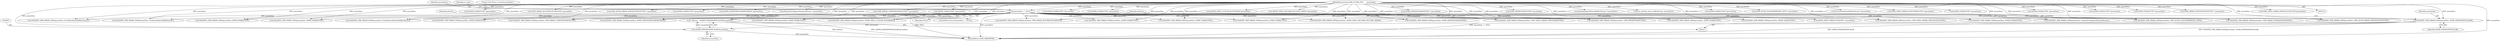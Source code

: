 digraph "0_Android_46e305be6e670a5a0041b0b4861122a0f1aabefa_2@pointer" {
"1002890" [label="(Call,* pParam = (QOMX_INDEXDOWNSCALAR*)paramData)"];
"1002892" [label="(Call,(QOMX_INDEXDOWNSCALAR*)paramData)"];
"1002886" [label="(Call,VALIDATE_OMX_PARAM_DATA(paramData, QOMX_INDEXDOWNSCALAR))"];
"1000137" [label="(Call,paramData == NULL)"];
"1000113" [label="(MethodParameterIn,OMX_IN OMX_PTR        paramData)"];
"1002765" [label="(Call,VALIDATE_OMX_PARAM_DATA(paramData, StoreMetaDataInBuffersParams))"];
"1002365" [label="(Call,(QOMX_ENABLETYPE *)paramData)"];
"1002311" [label="(Call,VALIDATE_OMX_PARAM_DATA(paramData, QOMX_ENABLETYPE))"];
"1002151" [label="(Call,(OMX_PARAM_BUFFERSUPPLIERTYPE*) paramData)"];
"1002892" [label="(Call,(QOMX_INDEXDOWNSCALAR*)paramData)"];
"1002386" [label="(Call,VALIDATE_OMX_PARAM_DATA(paramData, QOMX_ENABLETYPE))"];
"1001563" [label="(Call,(OMX_QCOM_PARAM_PORTDEFINITIONTYPE *) paramData)"];
"1002320" [label="(Call,(QOMX_ENABLETYPE *)paramData)"];
"1002692" [label="(Call,(QOMX_INDEXTIMESTAMPREORDER *)paramData)"];
"1000137" [label="(Call,paramData == NULL)"];
"1002982" [label="(Call,(PrepareForAdaptivePlaybackParams *) paramData)"];
"1002416" [label="(Call,VALIDATE_OMX_PARAM_DATA(paramData, QOMX_ENABLETYPE))"];
"1002887" [label="(Identifier,paramData)"];
"1002356" [label="(Call,VALIDATE_OMX_PARAM_DATA(paramData, QOMX_ENABLETYPE))"];
"1002890" [label="(Call,* pParam = (QOMX_INDEXDOWNSCALAR*)paramData)"];
"1001690" [label="(Call,(OMX_PARAM_COMPONENTROLETYPE *) paramData)"];
"1002350" [label="(Call,(QOMX_ENABLETYPE *)paramData)"];
"1002675" [label="(Call,VALIDATE_OMX_PARAM_DATA(paramData, UseAndroidNativeBufferParams))"];
"1002641" [label="(Call,VALIDATE_OMX_PARAM_DATA(paramData, EnableAndroidNativeBuffersParams))"];
"1002440" [label="(Call,(QOMX_ENABLETYPE *)paramData)"];
"1002425" [label="(Call,(QOMX_ENABLETYPE *)paramData)"];
"1001684" [label="(Call,VALIDATE_OMX_PARAM_DATA(paramData, OMX_PARAM_COMPONENTROLETYPE))"];
"1002145" [label="(Call,VALIDATE_OMX_PARAM_DATA(paramData, OMX_PARAM_BUFFERSUPPLIERTYPE))"];
"1000142" [label="(Literal,\"Get Param in Invalid paramData\")"];
"1002371" [label="(Call,VALIDATE_OMX_PARAM_DATA(paramData, QOMX_ENABLETYPE))"];
"1001386" [label="(Call,VALIDATE_OMX_PARAM_DATA(paramData, OMX_VIDEO_PARAM_PORTFORMATTYPE))"];
"1002450" [label="(Call,(QOMX_VIDEO_PARAM_DIVXTYPE *) paramData)"];
"1002974" [label="(Call,VALIDATE_OMX_PARAM_DATA(paramData, PrepareForAdaptivePlaybackParams))"];
"1003063" [label="(Call,(QOMX_VIDEO_CUSTOM_BUFFERSIZE*)paramData)"];
"1002221" [label="(Call,(QOMX_VIDEO_DECODER_PICTURE_ORDER *)paramData)"];
"1000138" [label="(Identifier,paramData)"];
"1002296" [label="(Call,VALIDATE_OMX_PARAM_DATA(paramData, QOMX_ENABLETYPE))"];
"1002341" [label="(Call,VALIDATE_OMX_PARAM_DATA(paramData, QOMX_ENABLETYPE))"];
"1002686" [label="(Call,VALIDATE_OMX_PARAM_DATA(paramData, QOMX_INDEXTIMESTAMPREORDER))"];
"1003055" [label="(Call,VALIDATE_OMX_PARAM_DATA(paramData, QOMX_VIDEO_CUSTOM_BUFFERSIZE))"];
"1002600" [label="(Call,(QOMX_INDEXEXTRADATATYPE *) paramData)"];
"1002885" [label="(Block,)"];
"1002326" [label="(Call,VALIDATE_OMX_PARAM_DATA(paramData, QOMX_ENABLETYPE))"];
"1002215" [label="(Call,VALIDATE_OMX_PARAM_DATA(paramData, QOMX_VIDEO_DECODER_PICTURE_ORDER))"];
"1002594" [label="(Call,VALIDATE_OMX_PARAM_DATA(paramData, QOMX_INDEXEXTRADATATYPE))"];
"1002111" [label="(Call,(OMX_PRIORITYMGMTTYPE*) paramData)"];
"1002096" [label="(Call,VALIDATE_OMX_PARAM_DATA(paramData, OMX_PRIORITYMGMTTYPE))"];
"1002647" [label="(Call,(EnableAndroidNativeBuffersParams *) paramData)"];
"1002680" [label="(Call,use_android_native_buffer(hComp, paramData))"];
"1000139" [label="(Identifier,NULL)"];
"1002891" [label="(Identifier,pParam)"];
"1002431" [label="(Call,VALIDATE_OMX_PARAM_DATA(paramData, QOMX_ENABLETYPE))"];
"1002380" [label="(Call,(QOMX_ENABLETYPE *)paramData)"];
"1002464" [label="(Call,(OMX_QCOM_PLATFORMPRIVATE_EXTN *) paramData)"];
"1000148" [label="(Identifier,m_state)"];
"1002736" [label="(Call,VALIDATE_OMX_PARAM_DATA(paramData, OMX_VIDEO_PARAM_PROFILELEVELTYPE))"];
"1002771" [label="(Call,(StoreMetaDataInBuffersParams *)paramData)"];
"1000113" [label="(MethodParameterIn,OMX_IN OMX_PTR        paramData)"];
"1002894" [label="(Identifier,paramData)"];
"1001392" [label="(Call,(OMX_VIDEO_PARAM_PORTFORMATTYPE *)paramData)"];
"1002410" [label="(Call,(QOMX_ENABLETYPE *)paramData)"];
"1002898" [label="(Identifier,pParam)"];
"1002401" [label="(Call,VALIDATE_OMX_PARAM_DATA(paramData, QOMX_ENABLETYPE))"];
"1002456" [label="(Call,VALIDATE_OMX_PARAM_DATA(paramData, OMX_QCOM_PLATFORMPRIVATE_EXTN))"];
"1002395" [label="(Call,(QOMX_ENABLETYPE *)paramData)"];
"1002888" [label="(Identifier,QOMX_INDEXDOWNSCALAR)"];
"1003158" [label="(MethodReturn,OMX_ERRORTYPE)"];
"1000179" [label="(Call,VALIDATE_OMX_PARAM_DATA(paramData, OMX_PARAM_PORTDEFINITIONTYPE))"];
"1002335" [label="(Call,(QOMX_ENABLETYPE *)paramData)"];
"1002305" [label="(Call,(QOMX_ENABLETYPE *)paramData)"];
"1000185" [label="(Call,(OMX_PARAM_PORTDEFINITIONTYPE *) paramData)"];
"1001557" [label="(Call,VALIDATE_OMX_PARAM_DATA(paramData, OMX_QCOM_PARAM_PORTDEFINITIONTYPE))"];
"1002886" [label="(Call,VALIDATE_OMX_PARAM_DATA(paramData, QOMX_INDEXDOWNSCALAR))"];
"1002742" [label="(Call,(OMX_VIDEO_PARAM_PROFILELEVELTYPE*)paramData)"];
"1000136" [label="(ControlStructure,if (paramData == NULL))"];
"1002890" -> "1002885"  [label="AST: "];
"1002890" -> "1002892"  [label="CFG: "];
"1002891" -> "1002890"  [label="AST: "];
"1002892" -> "1002890"  [label="AST: "];
"1002898" -> "1002890"  [label="CFG: "];
"1002890" -> "1003158"  [label="DDG: (QOMX_INDEXDOWNSCALAR*)paramData"];
"1002890" -> "1003158"  [label="DDG: pParam"];
"1002892" -> "1002890"  [label="DDG: paramData"];
"1002892" -> "1002894"  [label="CFG: "];
"1002893" -> "1002892"  [label="AST: "];
"1002894" -> "1002892"  [label="AST: "];
"1002892" -> "1003158"  [label="DDG: paramData"];
"1002886" -> "1002892"  [label="DDG: paramData"];
"1000113" -> "1002892"  [label="DDG: paramData"];
"1002886" -> "1002885"  [label="AST: "];
"1002886" -> "1002888"  [label="CFG: "];
"1002887" -> "1002886"  [label="AST: "];
"1002888" -> "1002886"  [label="AST: "];
"1002891" -> "1002886"  [label="CFG: "];
"1002886" -> "1003158"  [label="DDG: QOMX_INDEXDOWNSCALAR"];
"1002886" -> "1003158"  [label="DDG: VALIDATE_OMX_PARAM_DATA(paramData, QOMX_INDEXDOWNSCALAR)"];
"1000137" -> "1002886"  [label="DDG: paramData"];
"1000113" -> "1002886"  [label="DDG: paramData"];
"1000137" -> "1000136"  [label="AST: "];
"1000137" -> "1000139"  [label="CFG: "];
"1000138" -> "1000137"  [label="AST: "];
"1000139" -> "1000137"  [label="AST: "];
"1000142" -> "1000137"  [label="CFG: "];
"1000148" -> "1000137"  [label="CFG: "];
"1000137" -> "1003158"  [label="DDG: NULL"];
"1000137" -> "1003158"  [label="DDG: paramData"];
"1000137" -> "1003158"  [label="DDG: paramData == NULL"];
"1000113" -> "1000137"  [label="DDG: paramData"];
"1000137" -> "1000179"  [label="DDG: paramData"];
"1000137" -> "1001386"  [label="DDG: paramData"];
"1000137" -> "1001557"  [label="DDG: paramData"];
"1000137" -> "1001684"  [label="DDG: paramData"];
"1000137" -> "1002096"  [label="DDG: paramData"];
"1000137" -> "1002145"  [label="DDG: paramData"];
"1000137" -> "1002215"  [label="DDG: paramData"];
"1000137" -> "1002296"  [label="DDG: paramData"];
"1000137" -> "1002311"  [label="DDG: paramData"];
"1000137" -> "1002326"  [label="DDG: paramData"];
"1000137" -> "1002341"  [label="DDG: paramData"];
"1000137" -> "1002356"  [label="DDG: paramData"];
"1000137" -> "1002371"  [label="DDG: paramData"];
"1000137" -> "1002386"  [label="DDG: paramData"];
"1000137" -> "1002401"  [label="DDG: paramData"];
"1000137" -> "1002416"  [label="DDG: paramData"];
"1000137" -> "1002431"  [label="DDG: paramData"];
"1000137" -> "1002450"  [label="DDG: paramData"];
"1000137" -> "1002456"  [label="DDG: paramData"];
"1000137" -> "1002594"  [label="DDG: paramData"];
"1000137" -> "1002641"  [label="DDG: paramData"];
"1000137" -> "1002675"  [label="DDG: paramData"];
"1000137" -> "1002686"  [label="DDG: paramData"];
"1000137" -> "1002736"  [label="DDG: paramData"];
"1000137" -> "1002765"  [label="DDG: paramData"];
"1000137" -> "1002974"  [label="DDG: paramData"];
"1000137" -> "1003055"  [label="DDG: paramData"];
"1000113" -> "1000110"  [label="AST: "];
"1000113" -> "1003158"  [label="DDG: paramData"];
"1000113" -> "1000179"  [label="DDG: paramData"];
"1000113" -> "1000185"  [label="DDG: paramData"];
"1000113" -> "1001386"  [label="DDG: paramData"];
"1000113" -> "1001392"  [label="DDG: paramData"];
"1000113" -> "1001557"  [label="DDG: paramData"];
"1000113" -> "1001563"  [label="DDG: paramData"];
"1000113" -> "1001684"  [label="DDG: paramData"];
"1000113" -> "1001690"  [label="DDG: paramData"];
"1000113" -> "1002096"  [label="DDG: paramData"];
"1000113" -> "1002111"  [label="DDG: paramData"];
"1000113" -> "1002145"  [label="DDG: paramData"];
"1000113" -> "1002151"  [label="DDG: paramData"];
"1000113" -> "1002215"  [label="DDG: paramData"];
"1000113" -> "1002221"  [label="DDG: paramData"];
"1000113" -> "1002296"  [label="DDG: paramData"];
"1000113" -> "1002305"  [label="DDG: paramData"];
"1000113" -> "1002311"  [label="DDG: paramData"];
"1000113" -> "1002320"  [label="DDG: paramData"];
"1000113" -> "1002326"  [label="DDG: paramData"];
"1000113" -> "1002335"  [label="DDG: paramData"];
"1000113" -> "1002341"  [label="DDG: paramData"];
"1000113" -> "1002350"  [label="DDG: paramData"];
"1000113" -> "1002356"  [label="DDG: paramData"];
"1000113" -> "1002365"  [label="DDG: paramData"];
"1000113" -> "1002371"  [label="DDG: paramData"];
"1000113" -> "1002380"  [label="DDG: paramData"];
"1000113" -> "1002386"  [label="DDG: paramData"];
"1000113" -> "1002395"  [label="DDG: paramData"];
"1000113" -> "1002401"  [label="DDG: paramData"];
"1000113" -> "1002410"  [label="DDG: paramData"];
"1000113" -> "1002416"  [label="DDG: paramData"];
"1000113" -> "1002425"  [label="DDG: paramData"];
"1000113" -> "1002431"  [label="DDG: paramData"];
"1000113" -> "1002440"  [label="DDG: paramData"];
"1000113" -> "1002450"  [label="DDG: paramData"];
"1000113" -> "1002456"  [label="DDG: paramData"];
"1000113" -> "1002464"  [label="DDG: paramData"];
"1000113" -> "1002594"  [label="DDG: paramData"];
"1000113" -> "1002600"  [label="DDG: paramData"];
"1000113" -> "1002641"  [label="DDG: paramData"];
"1000113" -> "1002647"  [label="DDG: paramData"];
"1000113" -> "1002675"  [label="DDG: paramData"];
"1000113" -> "1002680"  [label="DDG: paramData"];
"1000113" -> "1002686"  [label="DDG: paramData"];
"1000113" -> "1002692"  [label="DDG: paramData"];
"1000113" -> "1002736"  [label="DDG: paramData"];
"1000113" -> "1002742"  [label="DDG: paramData"];
"1000113" -> "1002765"  [label="DDG: paramData"];
"1000113" -> "1002771"  [label="DDG: paramData"];
"1000113" -> "1002974"  [label="DDG: paramData"];
"1000113" -> "1002982"  [label="DDG: paramData"];
"1000113" -> "1003055"  [label="DDG: paramData"];
"1000113" -> "1003063"  [label="DDG: paramData"];
}
